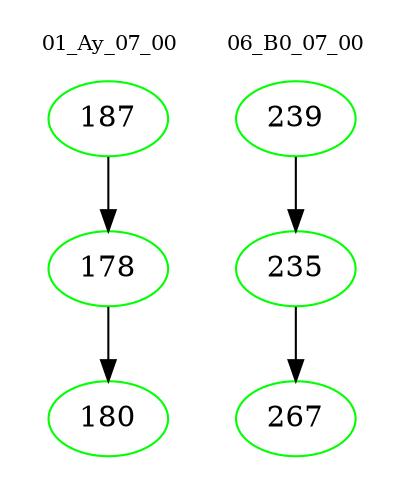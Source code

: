 digraph{
subgraph cluster_0 {
color = white
label = "01_Ay_07_00";
fontsize=10;
T0_187 [label="187", color="green"]
T0_187 -> T0_178 [color="black"]
T0_178 [label="178", color="green"]
T0_178 -> T0_180 [color="black"]
T0_180 [label="180", color="green"]
}
subgraph cluster_1 {
color = white
label = "06_B0_07_00";
fontsize=10;
T1_239 [label="239", color="green"]
T1_239 -> T1_235 [color="black"]
T1_235 [label="235", color="green"]
T1_235 -> T1_267 [color="black"]
T1_267 [label="267", color="green"]
}
}
